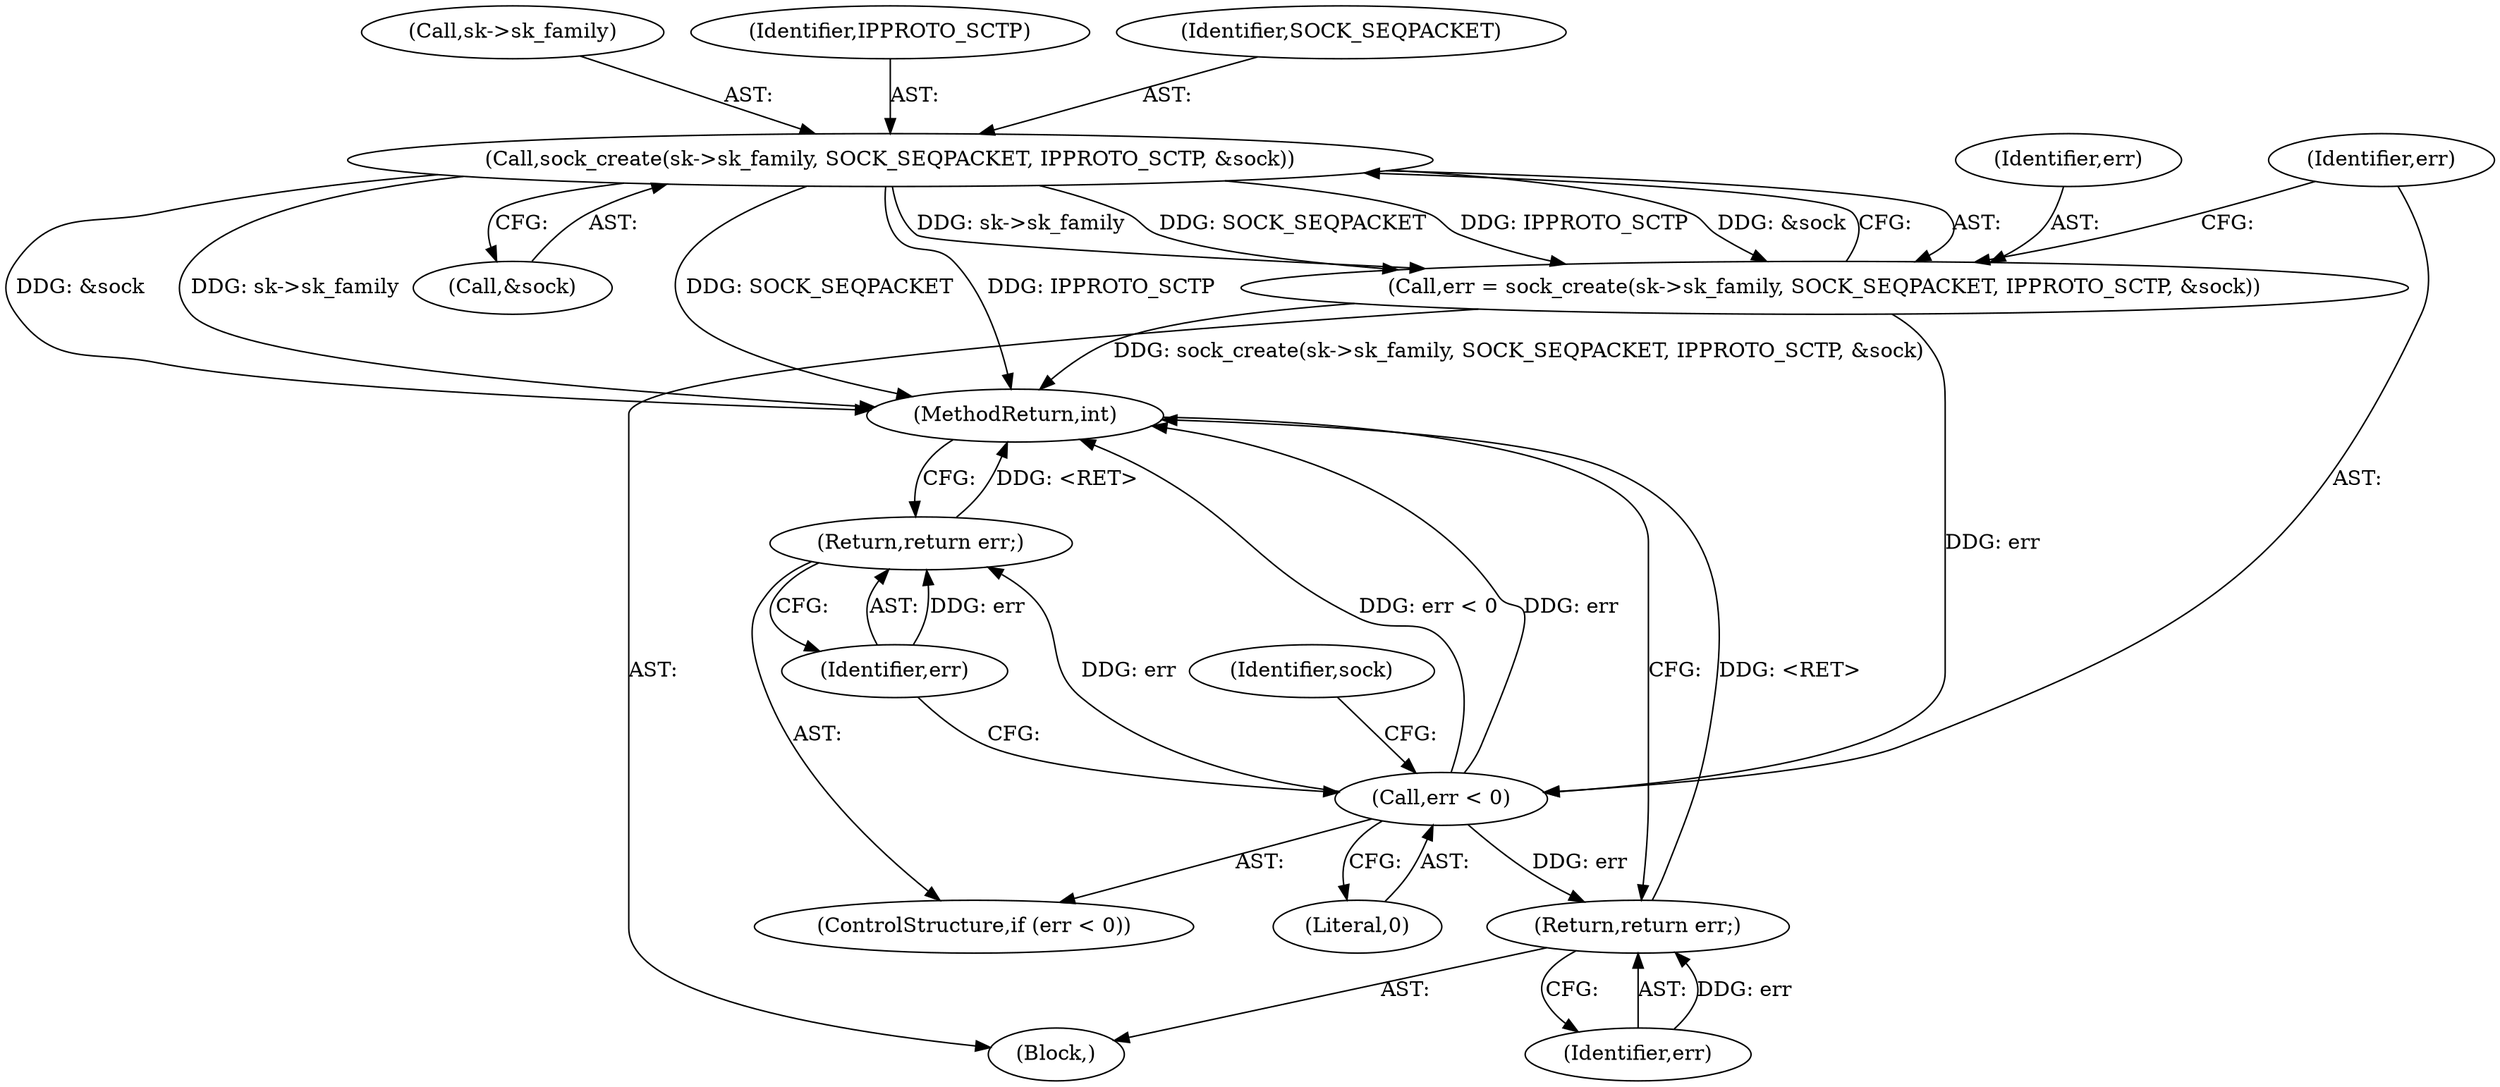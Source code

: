 digraph "0_linux_dfcb9f4f99f1e9a49e43398a7bfbf56927544af1@API" {
"1000151" [label="(Call,sock_create(sk->sk_family, SOCK_SEQPACKET, IPPROTO_SCTP, &sock))"];
"1000149" [label="(Call,err = sock_create(sk->sk_family, SOCK_SEQPACKET, IPPROTO_SCTP, &sock))"];
"1000160" [label="(Call,err < 0)"];
"1000163" [label="(Return,return err;)"];
"1000190" [label="(Return,return err;)"];
"1000164" [label="(Identifier,err)"];
"1000149" [label="(Call,err = sock_create(sk->sk_family, SOCK_SEQPACKET, IPPROTO_SCTP, &sock))"];
"1000167" [label="(Identifier,sock)"];
"1000150" [label="(Identifier,err)"];
"1000152" [label="(Call,sk->sk_family)"];
"1000156" [label="(Identifier,IPPROTO_SCTP)"];
"1000191" [label="(Identifier,err)"];
"1000109" [label="(Block,)"];
"1000163" [label="(Return,return err;)"];
"1000162" [label="(Literal,0)"];
"1000157" [label="(Call,&sock)"];
"1000192" [label="(MethodReturn,int)"];
"1000161" [label="(Identifier,err)"];
"1000190" [label="(Return,return err;)"];
"1000160" [label="(Call,err < 0)"];
"1000159" [label="(ControlStructure,if (err < 0))"];
"1000151" [label="(Call,sock_create(sk->sk_family, SOCK_SEQPACKET, IPPROTO_SCTP, &sock))"];
"1000155" [label="(Identifier,SOCK_SEQPACKET)"];
"1000151" -> "1000149"  [label="AST: "];
"1000151" -> "1000157"  [label="CFG: "];
"1000152" -> "1000151"  [label="AST: "];
"1000155" -> "1000151"  [label="AST: "];
"1000156" -> "1000151"  [label="AST: "];
"1000157" -> "1000151"  [label="AST: "];
"1000149" -> "1000151"  [label="CFG: "];
"1000151" -> "1000192"  [label="DDG: &sock"];
"1000151" -> "1000192"  [label="DDG: sk->sk_family"];
"1000151" -> "1000192"  [label="DDG: SOCK_SEQPACKET"];
"1000151" -> "1000192"  [label="DDG: IPPROTO_SCTP"];
"1000151" -> "1000149"  [label="DDG: sk->sk_family"];
"1000151" -> "1000149"  [label="DDG: SOCK_SEQPACKET"];
"1000151" -> "1000149"  [label="DDG: IPPROTO_SCTP"];
"1000151" -> "1000149"  [label="DDG: &sock"];
"1000149" -> "1000109"  [label="AST: "];
"1000150" -> "1000149"  [label="AST: "];
"1000161" -> "1000149"  [label="CFG: "];
"1000149" -> "1000192"  [label="DDG: sock_create(sk->sk_family, SOCK_SEQPACKET, IPPROTO_SCTP, &sock)"];
"1000149" -> "1000160"  [label="DDG: err"];
"1000160" -> "1000159"  [label="AST: "];
"1000160" -> "1000162"  [label="CFG: "];
"1000161" -> "1000160"  [label="AST: "];
"1000162" -> "1000160"  [label="AST: "];
"1000164" -> "1000160"  [label="CFG: "];
"1000167" -> "1000160"  [label="CFG: "];
"1000160" -> "1000192"  [label="DDG: err < 0"];
"1000160" -> "1000192"  [label="DDG: err"];
"1000160" -> "1000163"  [label="DDG: err"];
"1000160" -> "1000190"  [label="DDG: err"];
"1000163" -> "1000159"  [label="AST: "];
"1000163" -> "1000164"  [label="CFG: "];
"1000164" -> "1000163"  [label="AST: "];
"1000192" -> "1000163"  [label="CFG: "];
"1000163" -> "1000192"  [label="DDG: <RET>"];
"1000164" -> "1000163"  [label="DDG: err"];
"1000190" -> "1000109"  [label="AST: "];
"1000190" -> "1000191"  [label="CFG: "];
"1000191" -> "1000190"  [label="AST: "];
"1000192" -> "1000190"  [label="CFG: "];
"1000190" -> "1000192"  [label="DDG: <RET>"];
"1000191" -> "1000190"  [label="DDG: err"];
}
